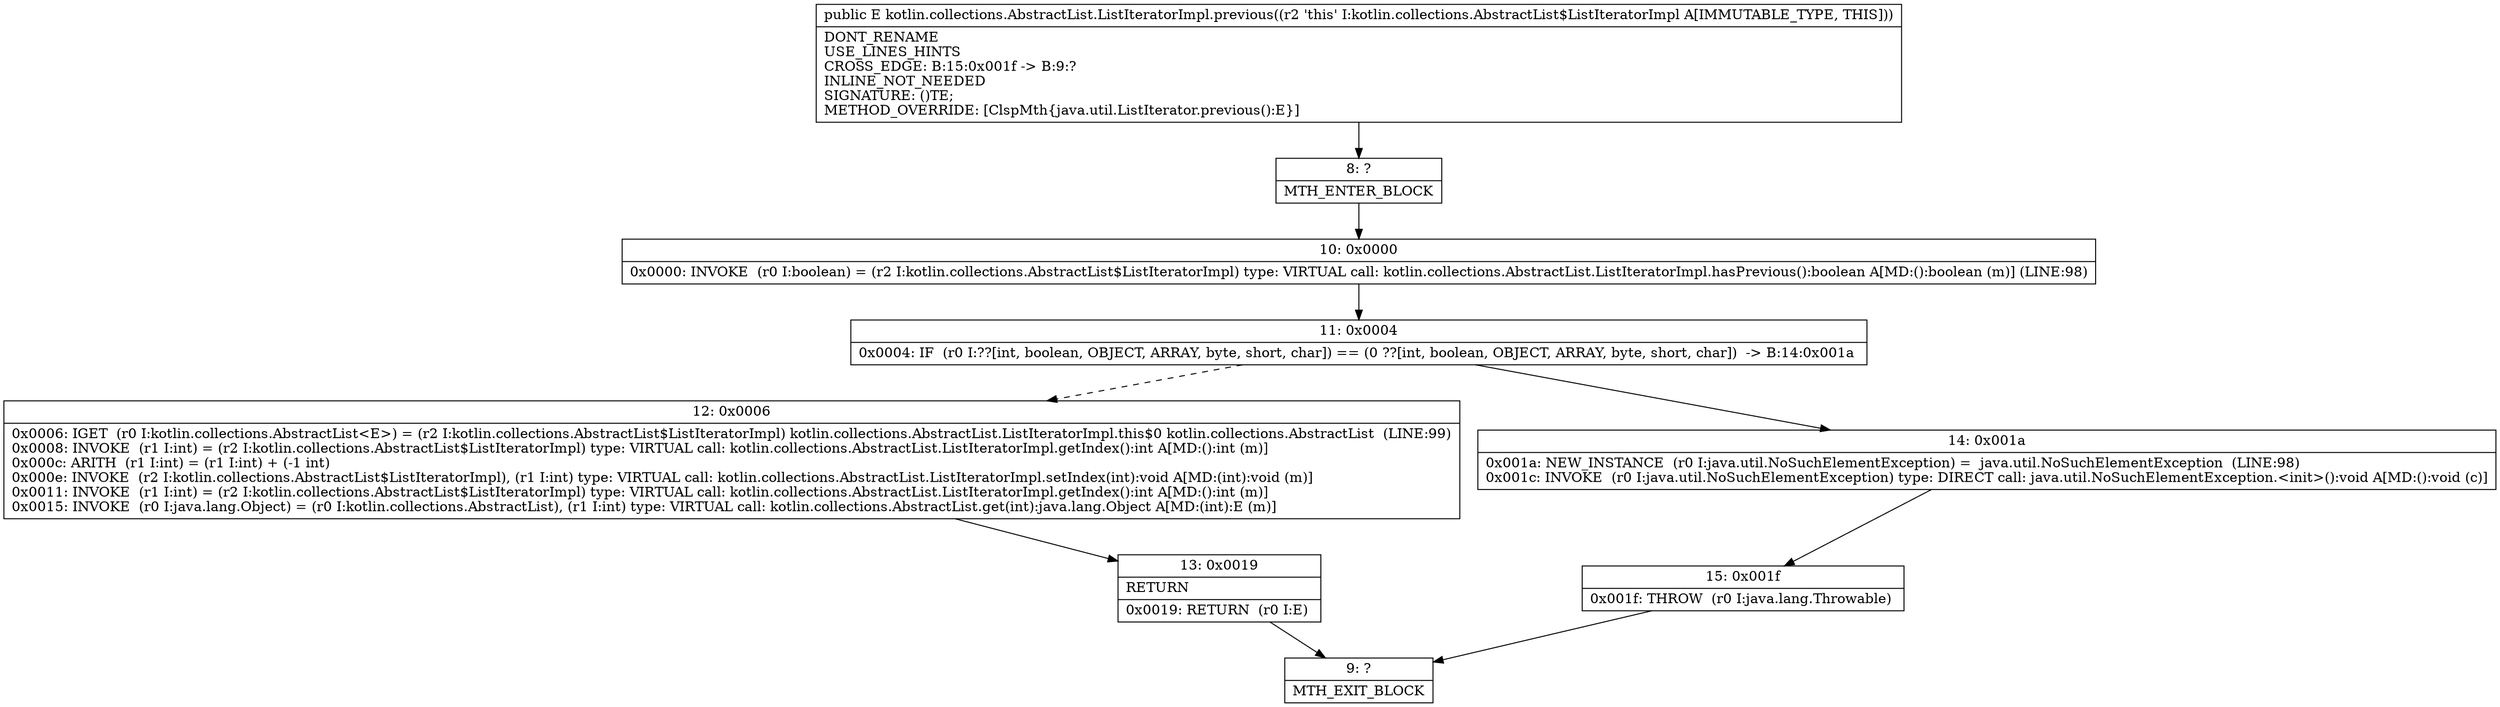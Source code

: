 digraph "CFG forkotlin.collections.AbstractList.ListIteratorImpl.previous()Ljava\/lang\/Object;" {
Node_8 [shape=record,label="{8\:\ ?|MTH_ENTER_BLOCK\l}"];
Node_10 [shape=record,label="{10\:\ 0x0000|0x0000: INVOKE  (r0 I:boolean) = (r2 I:kotlin.collections.AbstractList$ListIteratorImpl) type: VIRTUAL call: kotlin.collections.AbstractList.ListIteratorImpl.hasPrevious():boolean A[MD:():boolean (m)] (LINE:98)\l}"];
Node_11 [shape=record,label="{11\:\ 0x0004|0x0004: IF  (r0 I:??[int, boolean, OBJECT, ARRAY, byte, short, char]) == (0 ??[int, boolean, OBJECT, ARRAY, byte, short, char])  \-\> B:14:0x001a \l}"];
Node_12 [shape=record,label="{12\:\ 0x0006|0x0006: IGET  (r0 I:kotlin.collections.AbstractList\<E\>) = (r2 I:kotlin.collections.AbstractList$ListIteratorImpl) kotlin.collections.AbstractList.ListIteratorImpl.this$0 kotlin.collections.AbstractList  (LINE:99)\l0x0008: INVOKE  (r1 I:int) = (r2 I:kotlin.collections.AbstractList$ListIteratorImpl) type: VIRTUAL call: kotlin.collections.AbstractList.ListIteratorImpl.getIndex():int A[MD:():int (m)]\l0x000c: ARITH  (r1 I:int) = (r1 I:int) + (\-1 int) \l0x000e: INVOKE  (r2 I:kotlin.collections.AbstractList$ListIteratorImpl), (r1 I:int) type: VIRTUAL call: kotlin.collections.AbstractList.ListIteratorImpl.setIndex(int):void A[MD:(int):void (m)]\l0x0011: INVOKE  (r1 I:int) = (r2 I:kotlin.collections.AbstractList$ListIteratorImpl) type: VIRTUAL call: kotlin.collections.AbstractList.ListIteratorImpl.getIndex():int A[MD:():int (m)]\l0x0015: INVOKE  (r0 I:java.lang.Object) = (r0 I:kotlin.collections.AbstractList), (r1 I:int) type: VIRTUAL call: kotlin.collections.AbstractList.get(int):java.lang.Object A[MD:(int):E (m)]\l}"];
Node_13 [shape=record,label="{13\:\ 0x0019|RETURN\l|0x0019: RETURN  (r0 I:E) \l}"];
Node_9 [shape=record,label="{9\:\ ?|MTH_EXIT_BLOCK\l}"];
Node_14 [shape=record,label="{14\:\ 0x001a|0x001a: NEW_INSTANCE  (r0 I:java.util.NoSuchElementException) =  java.util.NoSuchElementException  (LINE:98)\l0x001c: INVOKE  (r0 I:java.util.NoSuchElementException) type: DIRECT call: java.util.NoSuchElementException.\<init\>():void A[MD:():void (c)]\l}"];
Node_15 [shape=record,label="{15\:\ 0x001f|0x001f: THROW  (r0 I:java.lang.Throwable) \l}"];
MethodNode[shape=record,label="{public E kotlin.collections.AbstractList.ListIteratorImpl.previous((r2 'this' I:kotlin.collections.AbstractList$ListIteratorImpl A[IMMUTABLE_TYPE, THIS]))  | DONT_RENAME\lUSE_LINES_HINTS\lCROSS_EDGE: B:15:0x001f \-\> B:9:?\lINLINE_NOT_NEEDED\lSIGNATURE: ()TE;\lMETHOD_OVERRIDE: [ClspMth\{java.util.ListIterator.previous():E\}]\l}"];
MethodNode -> Node_8;Node_8 -> Node_10;
Node_10 -> Node_11;
Node_11 -> Node_12[style=dashed];
Node_11 -> Node_14;
Node_12 -> Node_13;
Node_13 -> Node_9;
Node_14 -> Node_15;
Node_15 -> Node_9;
}

